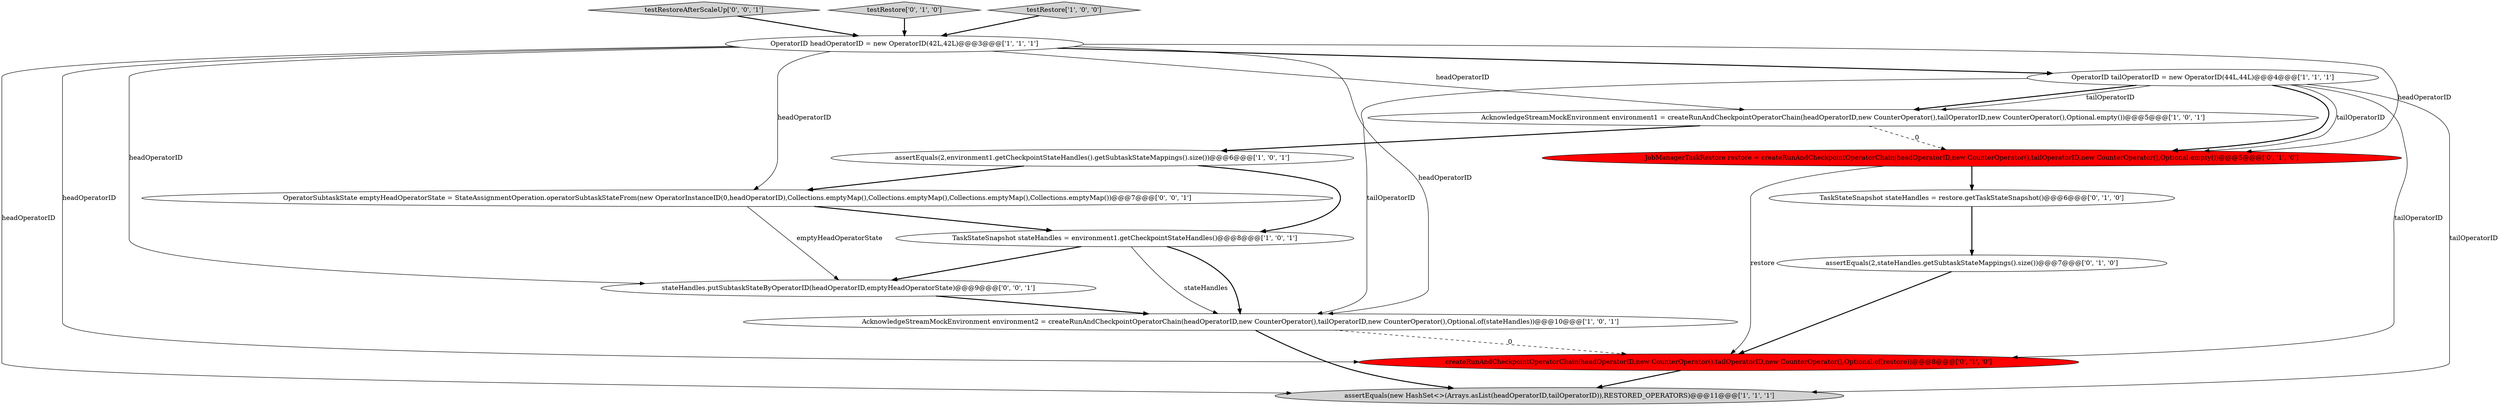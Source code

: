 digraph {
6 [style = filled, label = "AcknowledgeStreamMockEnvironment environment1 = createRunAndCheckpointOperatorChain(headOperatorID,new CounterOperator(),tailOperatorID,new CounterOperator(),Optional.empty())@@@5@@@['1', '0', '1']", fillcolor = white, shape = ellipse image = "AAA0AAABBB1BBB"];
9 [style = filled, label = "createRunAndCheckpointOperatorChain(headOperatorID,new CounterOperator(),tailOperatorID,new CounterOperator(),Optional.of(restore))@@@8@@@['0', '1', '0']", fillcolor = red, shape = ellipse image = "AAA1AAABBB2BBB"];
13 [style = filled, label = "stateHandles.putSubtaskStateByOperatorID(headOperatorID,emptyHeadOperatorState)@@@9@@@['0', '0', '1']", fillcolor = white, shape = ellipse image = "AAA0AAABBB3BBB"];
15 [style = filled, label = "testRestoreAfterScaleUp['0', '0', '1']", fillcolor = lightgray, shape = diamond image = "AAA0AAABBB3BBB"];
8 [style = filled, label = "assertEquals(2,stateHandles.getSubtaskStateMappings().size())@@@7@@@['0', '1', '0']", fillcolor = white, shape = ellipse image = "AAA0AAABBB2BBB"];
1 [style = filled, label = "AcknowledgeStreamMockEnvironment environment2 = createRunAndCheckpointOperatorChain(headOperatorID,new CounterOperator(),tailOperatorID,new CounterOperator(),Optional.of(stateHandles))@@@10@@@['1', '0', '1']", fillcolor = white, shape = ellipse image = "AAA0AAABBB1BBB"];
10 [style = filled, label = "testRestore['0', '1', '0']", fillcolor = lightgray, shape = diamond image = "AAA0AAABBB2BBB"];
11 [style = filled, label = "TaskStateSnapshot stateHandles = restore.getTaskStateSnapshot()@@@6@@@['0', '1', '0']", fillcolor = white, shape = ellipse image = "AAA0AAABBB2BBB"];
2 [style = filled, label = "assertEquals(new HashSet<>(Arrays.asList(headOperatorID,tailOperatorID)),RESTORED_OPERATORS)@@@11@@@['1', '1', '1']", fillcolor = lightgray, shape = ellipse image = "AAA0AAABBB1BBB"];
4 [style = filled, label = "TaskStateSnapshot stateHandles = environment1.getCheckpointStateHandles()@@@8@@@['1', '0', '1']", fillcolor = white, shape = ellipse image = "AAA0AAABBB1BBB"];
7 [style = filled, label = "assertEquals(2,environment1.getCheckpointStateHandles().getSubtaskStateMappings().size())@@@6@@@['1', '0', '1']", fillcolor = white, shape = ellipse image = "AAA0AAABBB1BBB"];
0 [style = filled, label = "OperatorID headOperatorID = new OperatorID(42L,42L)@@@3@@@['1', '1', '1']", fillcolor = white, shape = ellipse image = "AAA0AAABBB1BBB"];
14 [style = filled, label = "OperatorSubtaskState emptyHeadOperatorState = StateAssignmentOperation.operatorSubtaskStateFrom(new OperatorInstanceID(0,headOperatorID),Collections.emptyMap(),Collections.emptyMap(),Collections.emptyMap(),Collections.emptyMap())@@@7@@@['0', '0', '1']", fillcolor = white, shape = ellipse image = "AAA0AAABBB3BBB"];
3 [style = filled, label = "OperatorID tailOperatorID = new OperatorID(44L,44L)@@@4@@@['1', '1', '1']", fillcolor = white, shape = ellipse image = "AAA0AAABBB1BBB"];
12 [style = filled, label = "JobManagerTaskRestore restore = createRunAndCheckpointOperatorChain(headOperatorID,new CounterOperator(),tailOperatorID,new CounterOperator(),Optional.empty())@@@5@@@['0', '1', '0']", fillcolor = red, shape = ellipse image = "AAA1AAABBB2BBB"];
5 [style = filled, label = "testRestore['1', '0', '0']", fillcolor = lightgray, shape = diamond image = "AAA0AAABBB1BBB"];
0->3 [style = bold, label=""];
14->13 [style = solid, label="emptyHeadOperatorState"];
3->9 [style = solid, label="tailOperatorID"];
0->9 [style = solid, label="headOperatorID"];
9->2 [style = bold, label=""];
4->13 [style = bold, label=""];
12->11 [style = bold, label=""];
3->6 [style = bold, label=""];
0->2 [style = solid, label="headOperatorID"];
1->9 [style = dashed, label="0"];
7->4 [style = bold, label=""];
3->12 [style = bold, label=""];
13->1 [style = bold, label=""];
7->14 [style = bold, label=""];
6->12 [style = dashed, label="0"];
12->9 [style = solid, label="restore"];
3->2 [style = solid, label="tailOperatorID"];
5->0 [style = bold, label=""];
0->1 [style = solid, label="headOperatorID"];
0->13 [style = solid, label="headOperatorID"];
15->0 [style = bold, label=""];
10->0 [style = bold, label=""];
8->9 [style = bold, label=""];
4->1 [style = solid, label="stateHandles"];
11->8 [style = bold, label=""];
3->1 [style = solid, label="tailOperatorID"];
4->1 [style = bold, label=""];
1->2 [style = bold, label=""];
3->6 [style = solid, label="tailOperatorID"];
0->12 [style = solid, label="headOperatorID"];
0->6 [style = solid, label="headOperatorID"];
6->7 [style = bold, label=""];
0->14 [style = solid, label="headOperatorID"];
3->12 [style = solid, label="tailOperatorID"];
14->4 [style = bold, label=""];
}
